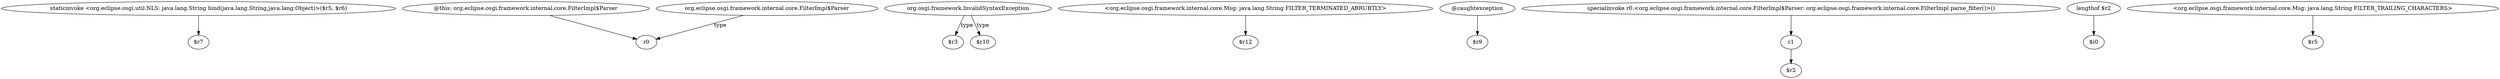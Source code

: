 digraph g {
0[label="staticinvoke <org.eclipse.osgi.util.NLS: java.lang.String bind(java.lang.String,java.lang.Object)>($r5, $r6)"]
1[label="$r7"]
0->1[label=""]
2[label="@this: org.eclipse.osgi.framework.internal.core.FilterImpl$Parser"]
3[label="r0"]
2->3[label=""]
4[label="org.osgi.framework.InvalidSyntaxException"]
5[label="$r3"]
4->5[label="type"]
6[label="<org.eclipse.osgi.framework.internal.core.Msg: java.lang.String FILTER_TERMINATED_ABRUBTLY>"]
7[label="$r12"]
6->7[label=""]
8[label="@caughtexception"]
9[label="$r9"]
8->9[label=""]
10[label="specialinvoke r0.<org.eclipse.osgi.framework.internal.core.FilterImpl$Parser: org.eclipse.osgi.framework.internal.core.FilterImpl parse_filter()>()"]
11[label="r1"]
10->11[label=""]
12[label="lengthof $r2"]
13[label="$i0"]
12->13[label=""]
14[label="<org.eclipse.osgi.framework.internal.core.Msg: java.lang.String FILTER_TRAILING_CHARACTERS>"]
15[label="$r5"]
14->15[label=""]
16[label="$r10"]
4->16[label="type"]
17[label="org.eclipse.osgi.framework.internal.core.FilterImpl$Parser"]
17->3[label="type"]
18[label="$r2"]
11->18[label=""]
}